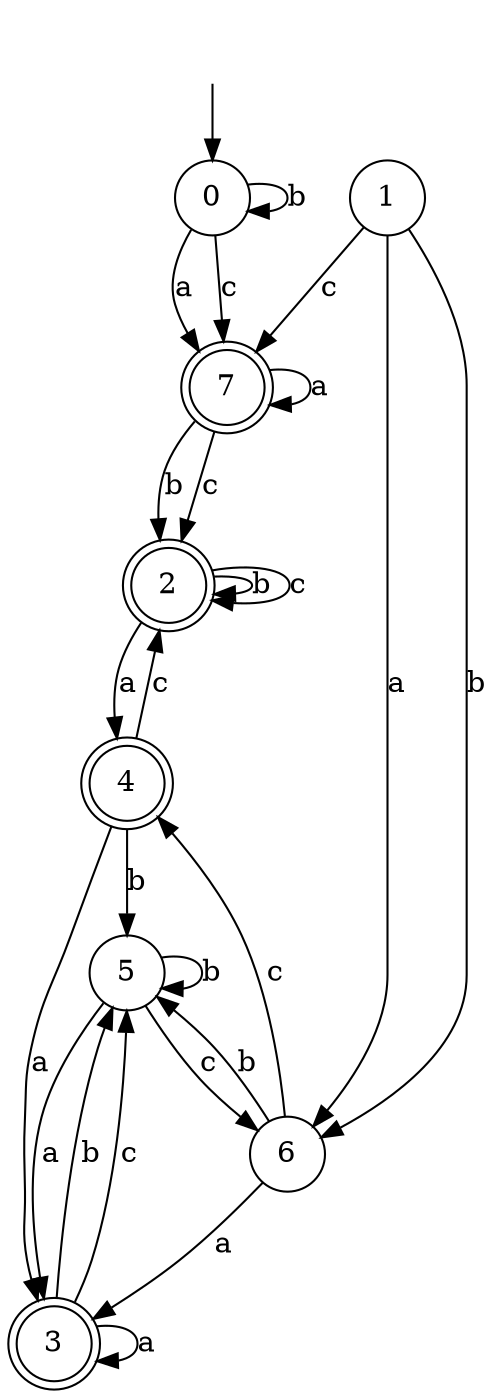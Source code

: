 digraph g {
__start [label=""shape=none]
	0[shape="circle" label="0"]
	1[shape="circle" label="1"]
	2[shape="doublecircle" label="2"]
	3[shape="doublecircle" label="3"]
	4[shape="doublecircle" label="4"]
	5[shape="circle" label="5"]
	6[shape="circle" label="6"]
	7[shape="doublecircle" label="7"]

__start -> 0
	0 -> 7 [label="a"]
	0 -> 0 [label="b"]
	0 -> 7 [label="c"]
	1 -> 6 [label="a"]
	1 -> 6 [label="b"]
	1 -> 7 [label="c"]
	2 -> 4 [label="a"]
	2 -> 2 [label="b"]
	2 -> 2 [label="c"]
	3 -> 3 [label="a"]
	3 -> 5 [label="b"]
	3 -> 5 [label="c"]
	4 -> 3 [label="a"]
	4 -> 5 [label="b"]
	4 -> 2 [label="c"]
	5 -> 3 [label="a"]
	5 -> 5 [label="b"]
	5 -> 6 [label="c"]
	6 -> 3 [label="a"]
	6 -> 5 [label="b"]
	6 -> 4 [label="c"]
	7 -> 7 [label="a"]
	7 -> 2 [label="b"]
	7 -> 2 [label="c"]
}

